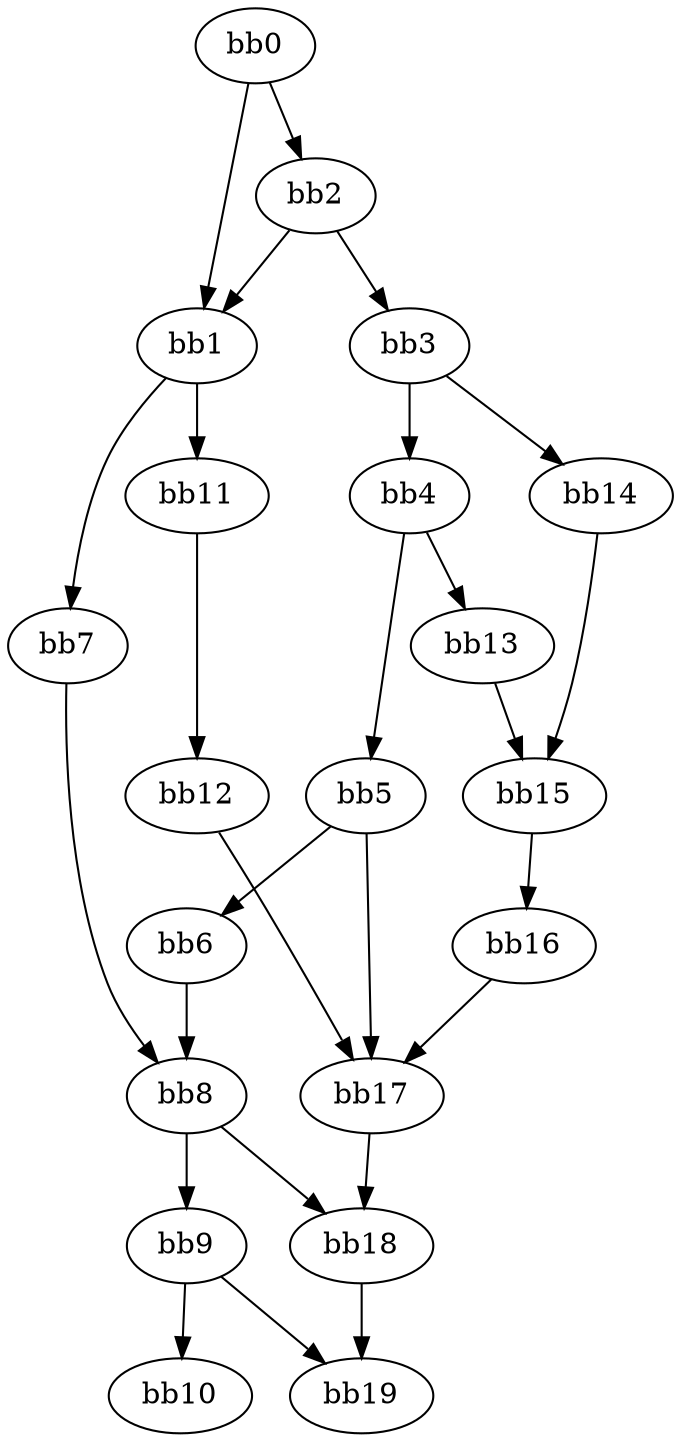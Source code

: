 digraph {
    0 [ label = "bb0\l" ]
    1 [ label = "bb1\l" ]
    2 [ label = "bb2\l" ]
    3 [ label = "bb3\l" ]
    4 [ label = "bb4\l" ]
    5 [ label = "bb5\l" ]
    6 [ label = "bb6\l" ]
    7 [ label = "bb7\l" ]
    8 [ label = "bb8\l" ]
    9 [ label = "bb9\l" ]
    10 [ label = "bb10\l" ]
    11 [ label = "bb11\l" ]
    12 [ label = "bb12\l" ]
    13 [ label = "bb13\l" ]
    14 [ label = "bb14\l" ]
    15 [ label = "bb15\l" ]
    16 [ label = "bb16\l" ]
    17 [ label = "bb17\l" ]
    18 [ label = "bb18\l" ]
    19 [ label = "bb19\l" ]
    0 -> 1 [ ]
    0 -> 2 [ ]
    1 -> 7 [ ]
    1 -> 11 [ ]
    2 -> 1 [ ]
    2 -> 3 [ ]
    3 -> 4 [ ]
    3 -> 14 [ ]
    4 -> 5 [ ]
    4 -> 13 [ ]
    5 -> 6 [ ]
    5 -> 17 [ ]
    6 -> 8 [ ]
    7 -> 8 [ ]
    8 -> 9 [ ]
    8 -> 18 [ ]
    9 -> 10 [ ]
    9 -> 19 [ ]
    11 -> 12 [ ]
    12 -> 17 [ ]
    13 -> 15 [ ]
    14 -> 15 [ ]
    15 -> 16 [ ]
    16 -> 17 [ ]
    17 -> 18 [ ]
    18 -> 19 [ ]
}

